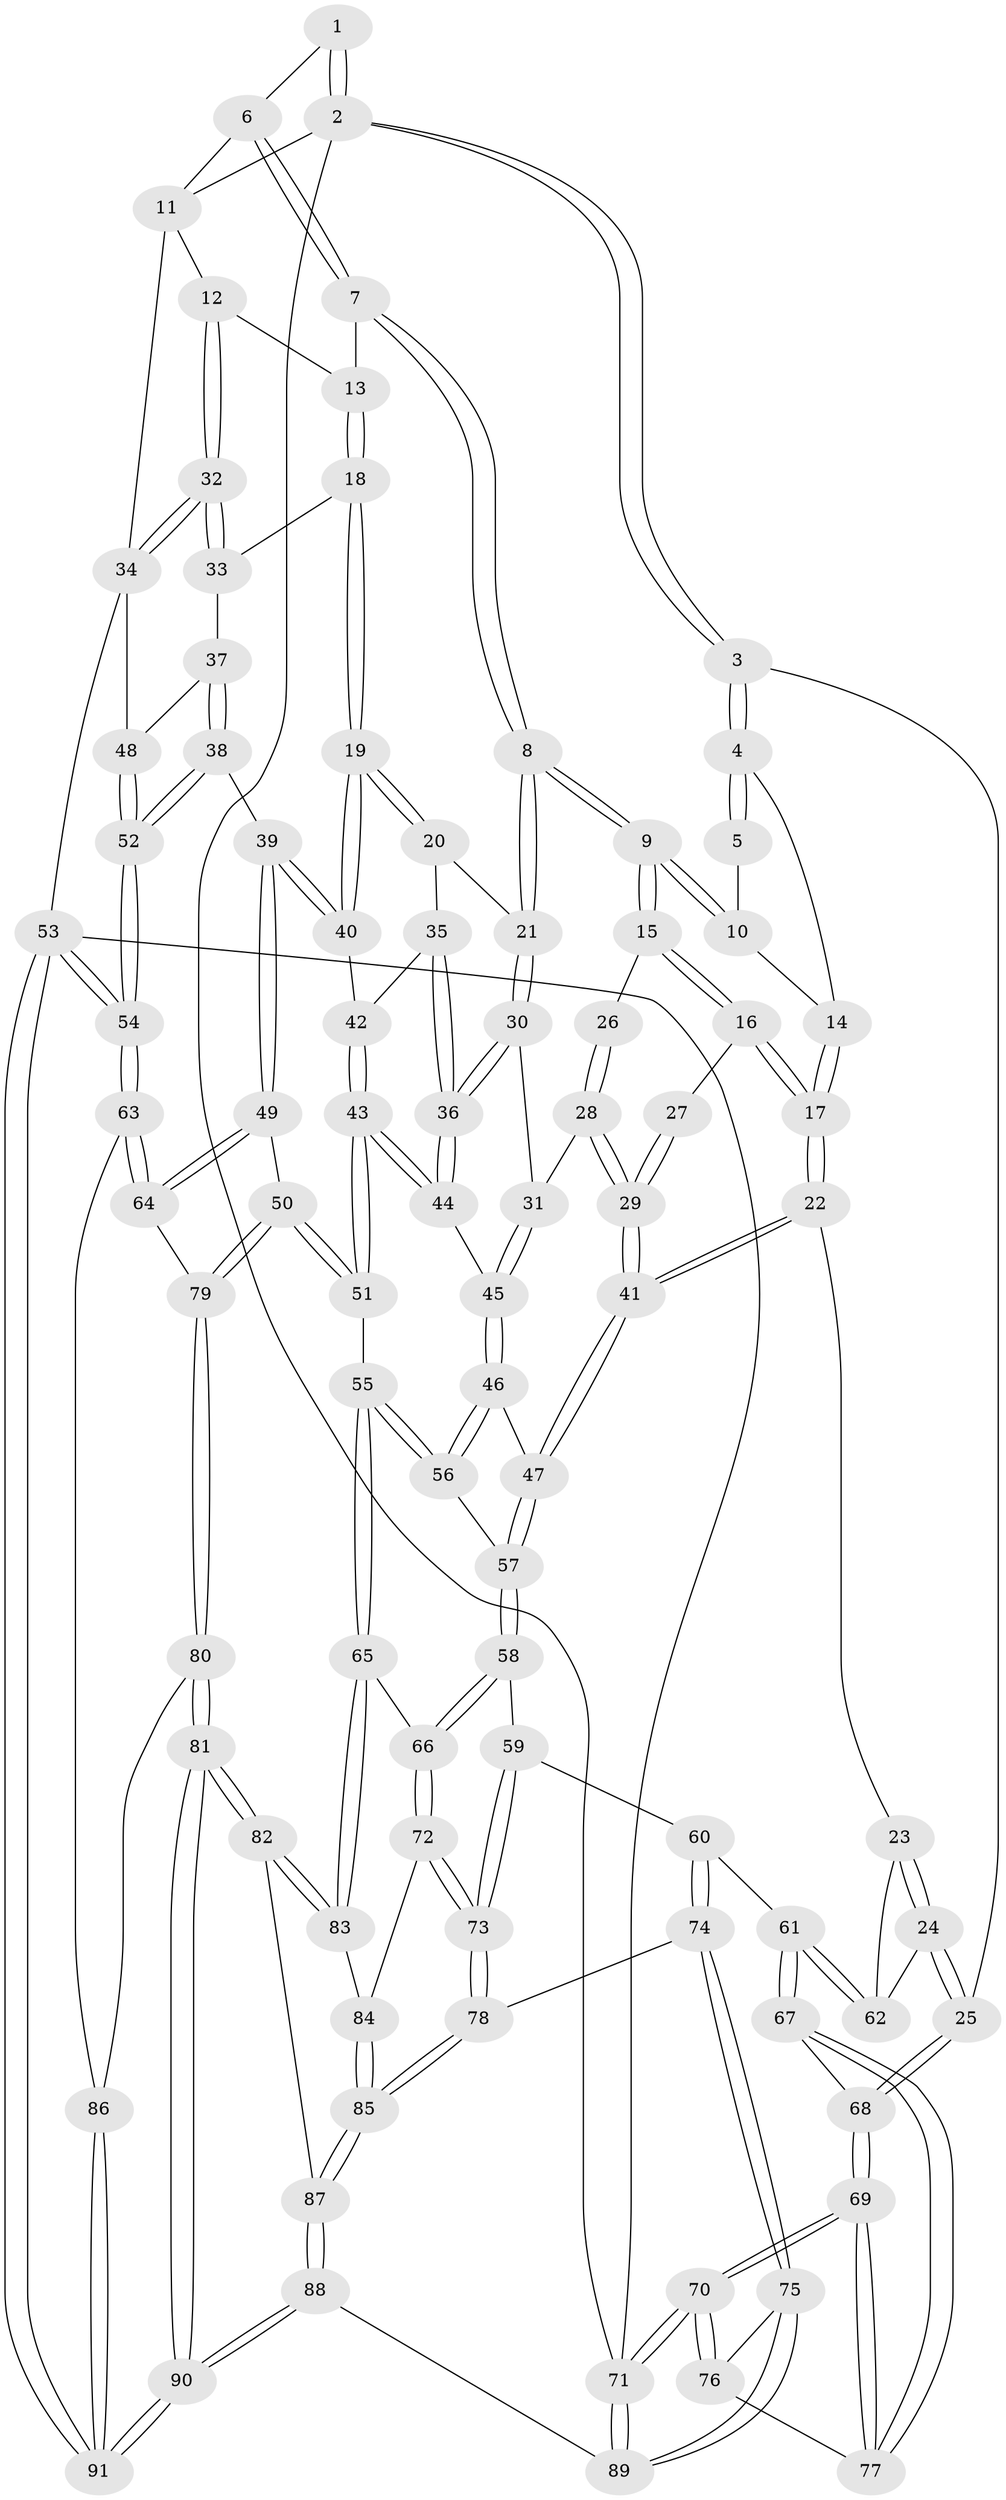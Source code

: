 // coarse degree distribution, {6: 0.14814814814814814, 2: 0.037037037037037035, 5: 0.18518518518518517, 3: 0.25925925925925924, 7: 0.037037037037037035, 4: 0.2962962962962963, 9: 0.037037037037037035}
// Generated by graph-tools (version 1.1) at 2025/21/03/04/25 18:21:12]
// undirected, 91 vertices, 224 edges
graph export_dot {
graph [start="1"]
  node [color=gray90,style=filled];
  1 [pos="+0.4108494950766814+0"];
  2 [pos="+0+0"];
  3 [pos="+0+0.12909771007909768"];
  4 [pos="+0+0.1528780781406455"];
  5 [pos="+0.13624008753055059+0.09724422335875499"];
  6 [pos="+0.5538811877731648+0"];
  7 [pos="+0.5301580279496448+0.10137027273342651"];
  8 [pos="+0.5031184175599577+0.1689762851961135"];
  9 [pos="+0.5024356935033751+0.16931563141484013"];
  10 [pos="+0.2892054439695754+0.19888433595347674"];
  11 [pos="+0.5748782074906496+0"];
  12 [pos="+1+0.22358824341361042"];
  13 [pos="+0.7824528840154346+0.25683616527022296"];
  14 [pos="+0.16382835509681024+0.27420605844366697"];
  15 [pos="+0.4617211975694686+0.21224461271538886"];
  16 [pos="+0.20533397974034437+0.37810273361414415"];
  17 [pos="+0.1983970107903318+0.38045165492778577"];
  18 [pos="+0.7887257880378333+0.3815344533594765"];
  19 [pos="+0.7606460030721535+0.4060630533544277"];
  20 [pos="+0.5751079581603782+0.29317343410962393"];
  21 [pos="+0.5197831851989144+0.2244375935138669"];
  22 [pos="+0.1644329805246047+0.4904503355806895"];
  23 [pos="+0.15257496776523227+0.49360704940853656"];
  24 [pos="+0+0.49238927902145674"];
  25 [pos="+0+0.49172530175234946"];
  26 [pos="+0.3536511672008491+0.374238008975288"];
  27 [pos="+0.3322574720695572+0.38886394948135283"];
  28 [pos="+0.37782479235036737+0.4844041765786183"];
  29 [pos="+0.27138379876933977+0.5333835788999232"];
  30 [pos="+0.4704167755042889+0.45139108366465747"];
  31 [pos="+0.414614640892473+0.4808551759721669"];
  32 [pos="+1+0.258894357827507"];
  33 [pos="+0.8559475179630881+0.37187217017272617"];
  34 [pos="+1+0.2641113164324956"];
  35 [pos="+0.6120298410805448+0.4330461639097276"];
  36 [pos="+0.5391836929625367+0.5483279784335118"];
  37 [pos="+0.8727991332146162+0.499872878193229"];
  38 [pos="+0.807914597518447+0.5699810404485521"];
  39 [pos="+0.7972087504868995+0.573261279170696"];
  40 [pos="+0.7572915638297639+0.47515859216504275"];
  41 [pos="+0.26421426279506366+0.538789833618904"];
  42 [pos="+0.6510535324355069+0.47085049415629066"];
  43 [pos="+0.5863233607816932+0.6318710073738484"];
  44 [pos="+0.5401593294837732+0.5516386722037505"];
  45 [pos="+0.4253047215520588+0.562890674401334"];
  46 [pos="+0.402977600630416+0.5959893018806662"];
  47 [pos="+0.27733523315626496+0.5678398988060157"];
  48 [pos="+1+0.29406877766347245"];
  49 [pos="+0.7944561927333486+0.5780652127046623"];
  50 [pos="+0.7203656173842181+0.6754320961090509"];
  51 [pos="+0.5884043253593372+0.638322929920701"];
  52 [pos="+1+0.6198767758115655"];
  53 [pos="+1+1"];
  54 [pos="+1+0.8167608710489612"];
  55 [pos="+0.49877700844556144+0.6988656111848921"];
  56 [pos="+0.4527062488861054+0.6616539622043821"];
  57 [pos="+0.2789743962966519+0.6546443420840132"];
  58 [pos="+0.27638826227537094+0.6691393602844735"];
  59 [pos="+0.243601021911577+0.7019286161874485"];
  60 [pos="+0.1912317785635975+0.7260205388640337"];
  61 [pos="+0.1456124614573508+0.719489410486732"];
  62 [pos="+0.1386482336385737+0.6764770175994402"];
  63 [pos="+1+0.8172573482000794"];
  64 [pos="+0.9999676583279288+0.7515885832097076"];
  65 [pos="+0.4806022713480048+0.734945256010444"];
  66 [pos="+0.36290348065420247+0.7413145217364139"];
  67 [pos="+0.10876146863496938+0.737419711393113"];
  68 [pos="+0+0.5828925337407418"];
  69 [pos="+0+1"];
  70 [pos="+0+1"];
  71 [pos="+0+1"];
  72 [pos="+0.3291037452013371+0.8102467431714843"];
  73 [pos="+0.29923401081289036+0.8332762330632648"];
  74 [pos="+0.21493757633721153+0.8666816954263858"];
  75 [pos="+0.2061423167465642+0.8750407906197706"];
  76 [pos="+0.1874513905118066+0.878636214742177"];
  77 [pos="+0.08801343963913381+0.8017069115095089"];
  78 [pos="+0.2901210884758849+0.8513545727993121"];
  79 [pos="+0.724795319967075+0.6885872022232932"];
  80 [pos="+0.7378241897356939+0.865100678288976"];
  81 [pos="+0.6277437196115898+1"];
  82 [pos="+0.48849761325953345+0.8232182014607923"];
  83 [pos="+0.4878750098640167+0.8216164444593529"];
  84 [pos="+0.3947749822835885+0.8324888929184625"];
  85 [pos="+0.3393632049069678+0.9079616642386594"];
  86 [pos="+0.9182863505035679+0.8776917420142561"];
  87 [pos="+0.3501432536962605+0.9273694203658631"];
  88 [pos="+0.3906788978247548+1"];
  89 [pos="+0.3510305142919584+1"];
  90 [pos="+0.5907711860291817+1"];
  91 [pos="+0.8094117820714889+1"];
  1 -- 2;
  1 -- 2;
  1 -- 6;
  2 -- 3;
  2 -- 3;
  2 -- 11;
  2 -- 71;
  3 -- 4;
  3 -- 4;
  3 -- 25;
  4 -- 5;
  4 -- 5;
  4 -- 14;
  5 -- 10;
  6 -- 7;
  6 -- 7;
  6 -- 11;
  7 -- 8;
  7 -- 8;
  7 -- 13;
  8 -- 9;
  8 -- 9;
  8 -- 21;
  8 -- 21;
  9 -- 10;
  9 -- 10;
  9 -- 15;
  9 -- 15;
  10 -- 14;
  11 -- 12;
  11 -- 34;
  12 -- 13;
  12 -- 32;
  12 -- 32;
  13 -- 18;
  13 -- 18;
  14 -- 17;
  14 -- 17;
  15 -- 16;
  15 -- 16;
  15 -- 26;
  16 -- 17;
  16 -- 17;
  16 -- 27;
  17 -- 22;
  17 -- 22;
  18 -- 19;
  18 -- 19;
  18 -- 33;
  19 -- 20;
  19 -- 20;
  19 -- 40;
  19 -- 40;
  20 -- 21;
  20 -- 35;
  21 -- 30;
  21 -- 30;
  22 -- 23;
  22 -- 41;
  22 -- 41;
  23 -- 24;
  23 -- 24;
  23 -- 62;
  24 -- 25;
  24 -- 25;
  24 -- 62;
  25 -- 68;
  25 -- 68;
  26 -- 28;
  26 -- 28;
  27 -- 29;
  27 -- 29;
  28 -- 29;
  28 -- 29;
  28 -- 31;
  29 -- 41;
  29 -- 41;
  30 -- 31;
  30 -- 36;
  30 -- 36;
  31 -- 45;
  31 -- 45;
  32 -- 33;
  32 -- 33;
  32 -- 34;
  32 -- 34;
  33 -- 37;
  34 -- 48;
  34 -- 53;
  35 -- 36;
  35 -- 36;
  35 -- 42;
  36 -- 44;
  36 -- 44;
  37 -- 38;
  37 -- 38;
  37 -- 48;
  38 -- 39;
  38 -- 52;
  38 -- 52;
  39 -- 40;
  39 -- 40;
  39 -- 49;
  39 -- 49;
  40 -- 42;
  41 -- 47;
  41 -- 47;
  42 -- 43;
  42 -- 43;
  43 -- 44;
  43 -- 44;
  43 -- 51;
  43 -- 51;
  44 -- 45;
  45 -- 46;
  45 -- 46;
  46 -- 47;
  46 -- 56;
  46 -- 56;
  47 -- 57;
  47 -- 57;
  48 -- 52;
  48 -- 52;
  49 -- 50;
  49 -- 64;
  49 -- 64;
  50 -- 51;
  50 -- 51;
  50 -- 79;
  50 -- 79;
  51 -- 55;
  52 -- 54;
  52 -- 54;
  53 -- 54;
  53 -- 54;
  53 -- 91;
  53 -- 91;
  53 -- 71;
  54 -- 63;
  54 -- 63;
  55 -- 56;
  55 -- 56;
  55 -- 65;
  55 -- 65;
  56 -- 57;
  57 -- 58;
  57 -- 58;
  58 -- 59;
  58 -- 66;
  58 -- 66;
  59 -- 60;
  59 -- 73;
  59 -- 73;
  60 -- 61;
  60 -- 74;
  60 -- 74;
  61 -- 62;
  61 -- 62;
  61 -- 67;
  61 -- 67;
  63 -- 64;
  63 -- 64;
  63 -- 86;
  64 -- 79;
  65 -- 66;
  65 -- 83;
  65 -- 83;
  66 -- 72;
  66 -- 72;
  67 -- 68;
  67 -- 77;
  67 -- 77;
  68 -- 69;
  68 -- 69;
  69 -- 70;
  69 -- 70;
  69 -- 77;
  69 -- 77;
  70 -- 71;
  70 -- 71;
  70 -- 76;
  70 -- 76;
  71 -- 89;
  71 -- 89;
  72 -- 73;
  72 -- 73;
  72 -- 84;
  73 -- 78;
  73 -- 78;
  74 -- 75;
  74 -- 75;
  74 -- 78;
  75 -- 76;
  75 -- 89;
  75 -- 89;
  76 -- 77;
  78 -- 85;
  78 -- 85;
  79 -- 80;
  79 -- 80;
  80 -- 81;
  80 -- 81;
  80 -- 86;
  81 -- 82;
  81 -- 82;
  81 -- 90;
  81 -- 90;
  82 -- 83;
  82 -- 83;
  82 -- 87;
  83 -- 84;
  84 -- 85;
  84 -- 85;
  85 -- 87;
  85 -- 87;
  86 -- 91;
  86 -- 91;
  87 -- 88;
  87 -- 88;
  88 -- 89;
  88 -- 90;
  88 -- 90;
  90 -- 91;
  90 -- 91;
}
